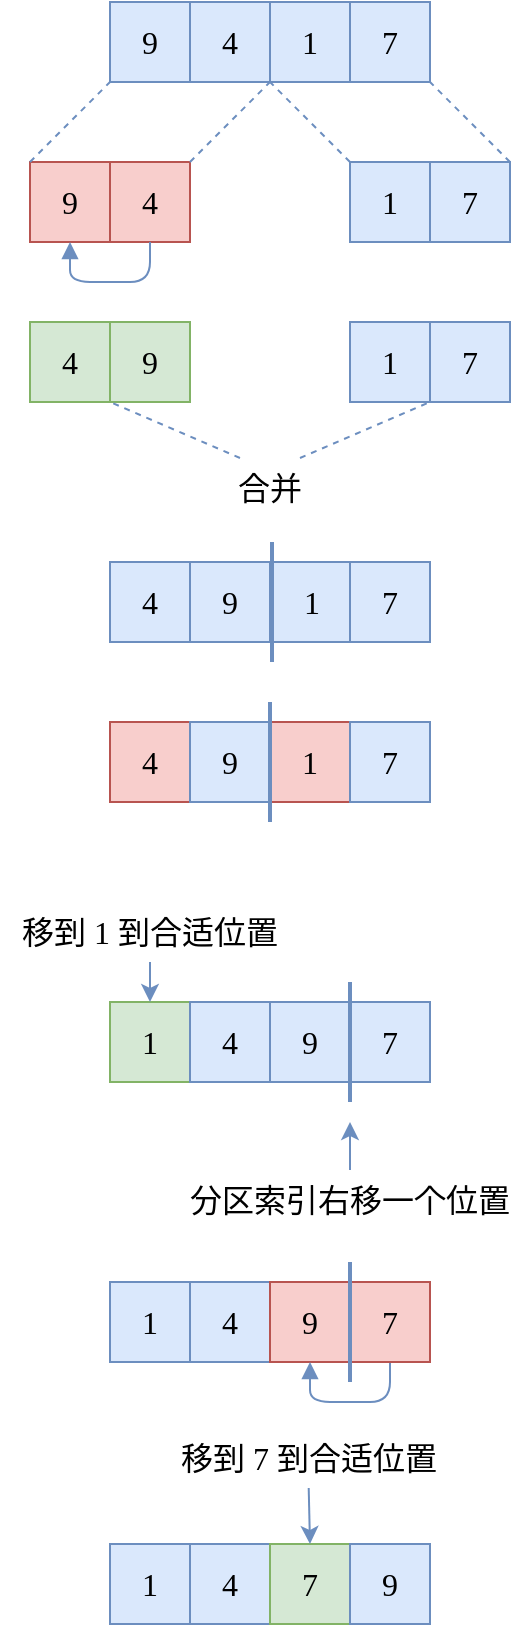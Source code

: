 <mxfile version="24.2.5" type="device">
  <diagram name="Page-1" id="LznCcgv3BS2J9Vq8wZ48">
    <mxGraphModel dx="1434" dy="835" grid="1" gridSize="10" guides="1" tooltips="1" connect="1" arrows="1" fold="1" page="1" pageScale="1" pageWidth="850" pageHeight="1100" math="0" shadow="0">
      <root>
        <mxCell id="2uTVPKC6mBXRzxm8aPr7-0" />
        <mxCell id="2uTVPKC6mBXRzxm8aPr7-1" parent="2uTVPKC6mBXRzxm8aPr7-0" />
        <mxCell id="Btw7lg7nnHDqA9ZqbLAq-6" style="edgeStyle=orthogonalEdgeStyle;rounded=1;orthogonalLoop=1;jettySize=auto;html=1;shadow=0;strokeColor=#6c8ebf;strokeWidth=1;fontFamily=Ubuntu;fontSize=14;fontStyle=0;endArrow=block;endFill=1;fillColor=#dae8fc;entryX=0.5;entryY=1;entryDx=0;entryDy=0;exitX=0.5;exitY=1;exitDx=0;exitDy=0;startArrow=block;startFill=1;" parent="2uTVPKC6mBXRzxm8aPr7-1" edge="1">
          <mxGeometry relative="1" as="geometry">
            <mxPoint x="260" y="360" as="targetPoint" />
          </mxGeometry>
        </mxCell>
        <mxCell id="VTdq1yK0WobwU7QvJU6q-4" value="9" style="rounded=0;whiteSpace=wrap;html=1;shadow=0;strokeColor=#6c8ebf;strokeWidth=1;fontFamily=Ubuntu;fontSize=16;fontStyle=0;fillColor=#dae8fc;" parent="2uTVPKC6mBXRzxm8aPr7-1" vertex="1">
          <mxGeometry x="160" y="440" width="40" height="40" as="geometry" />
        </mxCell>
        <mxCell id="VTdq1yK0WobwU7QvJU6q-5" value="4" style="rounded=0;whiteSpace=wrap;html=1;shadow=0;strokeColor=#6c8ebf;strokeWidth=1;fontFamily=Ubuntu;fontSize=16;fontStyle=0;fillColor=#dae8fc;" parent="2uTVPKC6mBXRzxm8aPr7-1" vertex="1">
          <mxGeometry x="200" y="440" width="40" height="40" as="geometry" />
        </mxCell>
        <mxCell id="VTdq1yK0WobwU7QvJU6q-6" value="1" style="rounded=0;whiteSpace=wrap;html=1;shadow=0;strokeColor=#6c8ebf;strokeWidth=1;fontFamily=Ubuntu;fontSize=16;fontStyle=0;fillColor=#dae8fc;" parent="2uTVPKC6mBXRzxm8aPr7-1" vertex="1">
          <mxGeometry x="240" y="440" width="40" height="40" as="geometry" />
        </mxCell>
        <mxCell id="VTdq1yK0WobwU7QvJU6q-7" value="7" style="rounded=0;whiteSpace=wrap;html=1;shadow=0;strokeColor=#6c8ebf;strokeWidth=1;fontFamily=Ubuntu;fontSize=16;fontStyle=0;fillColor=#dae8fc;" parent="2uTVPKC6mBXRzxm8aPr7-1" vertex="1">
          <mxGeometry x="280" y="440" width="40" height="40" as="geometry" />
        </mxCell>
        <mxCell id="xuVGkZKa3LN1IdFfRrhP-0" value="合并" style="text;html=1;align=center;verticalAlign=middle;whiteSpace=wrap;rounded=0;fontFamily=Ubuntu;fontSize=16;fontStyle=0;" parent="2uTVPKC6mBXRzxm8aPr7-1" vertex="1">
          <mxGeometry x="210" y="668" width="60" height="30" as="geometry" />
        </mxCell>
        <mxCell id="SbhB95Sku0NnO-vR-dzl-0" value="9" style="rounded=0;whiteSpace=wrap;html=1;shadow=0;strokeColor=#b85450;strokeWidth=1;fontFamily=Ubuntu;fontSize=16;fontStyle=0;fillColor=#f8cecc;" vertex="1" parent="2uTVPKC6mBXRzxm8aPr7-1">
          <mxGeometry x="120" y="520" width="40" height="40" as="geometry" />
        </mxCell>
        <mxCell id="SbhB95Sku0NnO-vR-dzl-1" value="4" style="rounded=0;whiteSpace=wrap;html=1;shadow=0;strokeColor=#b85450;strokeWidth=1;fontFamily=Ubuntu;fontSize=16;fontStyle=0;fillColor=#f8cecc;" vertex="1" parent="2uTVPKC6mBXRzxm8aPr7-1">
          <mxGeometry x="160" y="520" width="40" height="40" as="geometry" />
        </mxCell>
        <mxCell id="SbhB95Sku0NnO-vR-dzl-2" value="1" style="rounded=0;whiteSpace=wrap;html=1;shadow=0;strokeColor=#6c8ebf;strokeWidth=1;fontFamily=Ubuntu;fontSize=16;fontStyle=0;fillColor=#dae8fc;" vertex="1" parent="2uTVPKC6mBXRzxm8aPr7-1">
          <mxGeometry x="280" y="520" width="40" height="40" as="geometry" />
        </mxCell>
        <mxCell id="SbhB95Sku0NnO-vR-dzl-3" value="7" style="rounded=0;whiteSpace=wrap;html=1;shadow=0;strokeColor=#6c8ebf;strokeWidth=1;fontFamily=Ubuntu;fontSize=16;fontStyle=0;fillColor=#dae8fc;" vertex="1" parent="2uTVPKC6mBXRzxm8aPr7-1">
          <mxGeometry x="320" y="520" width="40" height="40" as="geometry" />
        </mxCell>
        <mxCell id="SbhB95Sku0NnO-vR-dzl-5" value="" style="endArrow=none;dashed=1;html=1;rounded=1;shadow=0;strokeColor=#6c8ebf;strokeWidth=1;fontFamily=Ubuntu;fontSize=14;fontStyle=0;fillColor=#dae8fc;entryX=0;entryY=1;entryDx=0;entryDy=0;exitX=0;exitY=0;exitDx=0;exitDy=0;" edge="1" parent="2uTVPKC6mBXRzxm8aPr7-1" source="SbhB95Sku0NnO-vR-dzl-0" target="VTdq1yK0WobwU7QvJU6q-4">
          <mxGeometry width="50" height="50" relative="1" as="geometry">
            <mxPoint x="400" y="570" as="sourcePoint" />
            <mxPoint x="450" y="520" as="targetPoint" />
          </mxGeometry>
        </mxCell>
        <mxCell id="SbhB95Sku0NnO-vR-dzl-6" value="" style="endArrow=none;dashed=1;html=1;rounded=1;shadow=0;strokeColor=#6c8ebf;strokeWidth=1;fontFamily=Ubuntu;fontSize=14;fontStyle=0;fillColor=#dae8fc;entryX=0;entryY=1;entryDx=0;entryDy=0;exitX=1;exitY=0;exitDx=0;exitDy=0;" edge="1" parent="2uTVPKC6mBXRzxm8aPr7-1" source="SbhB95Sku0NnO-vR-dzl-1" target="VTdq1yK0WobwU7QvJU6q-6">
          <mxGeometry width="50" height="50" relative="1" as="geometry">
            <mxPoint x="400" y="570" as="sourcePoint" />
            <mxPoint x="450" y="520" as="targetPoint" />
          </mxGeometry>
        </mxCell>
        <mxCell id="SbhB95Sku0NnO-vR-dzl-7" value="" style="endArrow=none;dashed=1;html=1;rounded=1;shadow=0;strokeColor=#6c8ebf;strokeWidth=1;fontFamily=Ubuntu;fontSize=14;fontStyle=0;fillColor=#dae8fc;entryX=0;entryY=1;entryDx=0;entryDy=0;exitX=0;exitY=0;exitDx=0;exitDy=0;" edge="1" parent="2uTVPKC6mBXRzxm8aPr7-1" source="SbhB95Sku0NnO-vR-dzl-2" target="VTdq1yK0WobwU7QvJU6q-6">
          <mxGeometry width="50" height="50" relative="1" as="geometry">
            <mxPoint x="400" y="570" as="sourcePoint" />
            <mxPoint x="450" y="520" as="targetPoint" />
          </mxGeometry>
        </mxCell>
        <mxCell id="SbhB95Sku0NnO-vR-dzl-8" value="" style="endArrow=none;dashed=1;html=1;rounded=1;shadow=0;strokeColor=#6c8ebf;strokeWidth=1;fontFamily=Ubuntu;fontSize=14;fontStyle=0;fillColor=#dae8fc;entryX=1;entryY=1;entryDx=0;entryDy=0;exitX=1;exitY=0;exitDx=0;exitDy=0;" edge="1" parent="2uTVPKC6mBXRzxm8aPr7-1" source="SbhB95Sku0NnO-vR-dzl-3" target="VTdq1yK0WobwU7QvJU6q-7">
          <mxGeometry width="50" height="50" relative="1" as="geometry">
            <mxPoint x="400" y="570" as="sourcePoint" />
            <mxPoint x="450" y="520" as="targetPoint" />
          </mxGeometry>
        </mxCell>
        <mxCell id="SbhB95Sku0NnO-vR-dzl-9" value="4" style="rounded=0;whiteSpace=wrap;html=1;shadow=0;strokeColor=#82b366;strokeWidth=1;fontFamily=Ubuntu;fontSize=16;fontStyle=0;fillColor=#d5e8d4;" vertex="1" parent="2uTVPKC6mBXRzxm8aPr7-1">
          <mxGeometry x="120" y="600" width="40" height="40" as="geometry" />
        </mxCell>
        <mxCell id="SbhB95Sku0NnO-vR-dzl-11" style="edgeStyle=orthogonalEdgeStyle;rounded=1;orthogonalLoop=1;jettySize=auto;html=1;entryX=0.5;entryY=1;entryDx=0;entryDy=0;shadow=0;strokeColor=#6c8ebf;strokeWidth=1;fontFamily=Ubuntu;fontSize=14;fontStyle=0;endArrow=block;endFill=1;fillColor=#dae8fc;exitX=0.5;exitY=1;exitDx=0;exitDy=0;" edge="1" parent="2uTVPKC6mBXRzxm8aPr7-1" source="SbhB95Sku0NnO-vR-dzl-1" target="SbhB95Sku0NnO-vR-dzl-0">
          <mxGeometry relative="1" as="geometry" />
        </mxCell>
        <mxCell id="SbhB95Sku0NnO-vR-dzl-10" value="9" style="rounded=0;whiteSpace=wrap;html=1;shadow=0;strokeColor=#82b366;strokeWidth=1;fontFamily=Ubuntu;fontSize=16;fontStyle=0;fillColor=#d5e8d4;" vertex="1" parent="2uTVPKC6mBXRzxm8aPr7-1">
          <mxGeometry x="160" y="600" width="40" height="40" as="geometry" />
        </mxCell>
        <mxCell id="SbhB95Sku0NnO-vR-dzl-12" value="1" style="rounded=0;whiteSpace=wrap;html=1;shadow=0;strokeColor=#6c8ebf;strokeWidth=1;fontFamily=Ubuntu;fontSize=16;fontStyle=0;fillColor=#dae8fc;" vertex="1" parent="2uTVPKC6mBXRzxm8aPr7-1">
          <mxGeometry x="280" y="600" width="40" height="40" as="geometry" />
        </mxCell>
        <mxCell id="SbhB95Sku0NnO-vR-dzl-13" value="7" style="rounded=0;whiteSpace=wrap;html=1;shadow=0;strokeColor=#6c8ebf;strokeWidth=1;fontFamily=Ubuntu;fontSize=16;fontStyle=0;fillColor=#dae8fc;" vertex="1" parent="2uTVPKC6mBXRzxm8aPr7-1">
          <mxGeometry x="320" y="600" width="40" height="40" as="geometry" />
        </mxCell>
        <mxCell id="SbhB95Sku0NnO-vR-dzl-14" value="4" style="rounded=0;whiteSpace=wrap;html=1;shadow=0;strokeColor=#6c8ebf;strokeWidth=1;fontFamily=Ubuntu;fontSize=16;fontStyle=0;fillColor=#dae8fc;" vertex="1" parent="2uTVPKC6mBXRzxm8aPr7-1">
          <mxGeometry x="160" y="720" width="40" height="40" as="geometry" />
        </mxCell>
        <mxCell id="SbhB95Sku0NnO-vR-dzl-16" value="9" style="rounded=0;whiteSpace=wrap;html=1;shadow=0;strokeColor=#6c8ebf;strokeWidth=1;fontFamily=Ubuntu;fontSize=16;fontStyle=0;fillColor=#dae8fc;" vertex="1" parent="2uTVPKC6mBXRzxm8aPr7-1">
          <mxGeometry x="200" y="720" width="40" height="40" as="geometry" />
        </mxCell>
        <mxCell id="SbhB95Sku0NnO-vR-dzl-17" value="1" style="rounded=0;whiteSpace=wrap;html=1;shadow=0;strokeColor=#6c8ebf;strokeWidth=1;fontFamily=Ubuntu;fontSize=16;fontStyle=0;fillColor=#dae8fc;" vertex="1" parent="2uTVPKC6mBXRzxm8aPr7-1">
          <mxGeometry x="241" y="720" width="40" height="40" as="geometry" />
        </mxCell>
        <mxCell id="SbhB95Sku0NnO-vR-dzl-18" value="7" style="rounded=0;whiteSpace=wrap;html=1;shadow=0;strokeColor=#6c8ebf;strokeWidth=1;fontFamily=Ubuntu;fontSize=16;fontStyle=0;fillColor=#dae8fc;" vertex="1" parent="2uTVPKC6mBXRzxm8aPr7-1">
          <mxGeometry x="280" y="720" width="40" height="40" as="geometry" />
        </mxCell>
        <mxCell id="SbhB95Sku0NnO-vR-dzl-25" value="4" style="rounded=0;whiteSpace=wrap;html=1;shadow=0;strokeColor=#b85450;strokeWidth=1;fontFamily=Ubuntu;fontSize=16;fontStyle=0;fillColor=#f8cecc;" vertex="1" parent="2uTVPKC6mBXRzxm8aPr7-1">
          <mxGeometry x="160" y="800" width="40" height="40" as="geometry" />
        </mxCell>
        <mxCell id="SbhB95Sku0NnO-vR-dzl-26" value="9" style="rounded=0;whiteSpace=wrap;html=1;shadow=0;strokeColor=#6c8ebf;strokeWidth=1;fontFamily=Ubuntu;fontSize=16;fontStyle=0;fillColor=#dae8fc;" vertex="1" parent="2uTVPKC6mBXRzxm8aPr7-1">
          <mxGeometry x="200" y="800" width="40" height="40" as="geometry" />
        </mxCell>
        <mxCell id="SbhB95Sku0NnO-vR-dzl-27" value="1" style="rounded=0;whiteSpace=wrap;html=1;shadow=0;strokeColor=#b85450;strokeWidth=1;fontFamily=Ubuntu;fontSize=16;fontStyle=0;fillColor=#f8cecc;" vertex="1" parent="2uTVPKC6mBXRzxm8aPr7-1">
          <mxGeometry x="240" y="800" width="40" height="40" as="geometry" />
        </mxCell>
        <mxCell id="SbhB95Sku0NnO-vR-dzl-28" value="7" style="rounded=0;whiteSpace=wrap;html=1;shadow=0;strokeColor=#6c8ebf;strokeWidth=1;fontFamily=Ubuntu;fontSize=16;fontStyle=0;fillColor=#dae8fc;" vertex="1" parent="2uTVPKC6mBXRzxm8aPr7-1">
          <mxGeometry x="280" y="800" width="40" height="40" as="geometry" />
        </mxCell>
        <mxCell id="SbhB95Sku0NnO-vR-dzl-46" value="1" style="rounded=0;whiteSpace=wrap;html=1;shadow=0;strokeColor=#6c8ebf;strokeWidth=1;fontFamily=Ubuntu;fontSize=16;fontStyle=0;fillColor=#dae8fc;" vertex="1" parent="2uTVPKC6mBXRzxm8aPr7-1">
          <mxGeometry x="160" y="1211" width="40" height="40" as="geometry" />
        </mxCell>
        <mxCell id="SbhB95Sku0NnO-vR-dzl-47" value="4" style="rounded=0;whiteSpace=wrap;html=1;shadow=0;strokeColor=#6c8ebf;strokeWidth=1;fontFamily=Ubuntu;fontSize=16;fontStyle=0;fillColor=#dae8fc;" vertex="1" parent="2uTVPKC6mBXRzxm8aPr7-1">
          <mxGeometry x="200" y="1211" width="40" height="40" as="geometry" />
        </mxCell>
        <mxCell id="SbhB95Sku0NnO-vR-dzl-48" value="7" style="rounded=0;whiteSpace=wrap;html=1;shadow=0;strokeColor=#82b366;strokeWidth=1;fontFamily=Ubuntu;fontSize=16;fontStyle=0;fillColor=#d5e8d4;" vertex="1" parent="2uTVPKC6mBXRzxm8aPr7-1">
          <mxGeometry x="240" y="1211" width="40" height="40" as="geometry" />
        </mxCell>
        <mxCell id="SbhB95Sku0NnO-vR-dzl-49" value="9" style="rounded=0;whiteSpace=wrap;html=1;shadow=0;strokeColor=#6c8ebf;strokeWidth=1;fontFamily=Ubuntu;fontSize=16;fontStyle=0;fillColor=#dae8fc;" vertex="1" parent="2uTVPKC6mBXRzxm8aPr7-1">
          <mxGeometry x="280" y="1211" width="40" height="40" as="geometry" />
        </mxCell>
        <mxCell id="SbhB95Sku0NnO-vR-dzl-54" value="" style="endArrow=none;html=1;rounded=1;shadow=0;strokeColor=#6c8ebf;strokeWidth=2;fontFamily=Ubuntu;fontSize=14;fontStyle=0;fillColor=#dae8fc;" edge="1" parent="2uTVPKC6mBXRzxm8aPr7-1">
          <mxGeometry width="50" height="50" relative="1" as="geometry">
            <mxPoint x="240" y="850" as="sourcePoint" />
            <mxPoint x="240" y="790" as="targetPoint" />
          </mxGeometry>
        </mxCell>
        <mxCell id="SbhB95Sku0NnO-vR-dzl-55" value="" style="endArrow=none;html=1;rounded=1;shadow=0;strokeColor=#6c8ebf;strokeWidth=2;fontFamily=Ubuntu;fontSize=14;fontStyle=0;fillColor=#dae8fc;" edge="1" parent="2uTVPKC6mBXRzxm8aPr7-1">
          <mxGeometry width="50" height="50" relative="1" as="geometry">
            <mxPoint x="241" y="770" as="sourcePoint" />
            <mxPoint x="241" y="710" as="targetPoint" />
          </mxGeometry>
        </mxCell>
        <mxCell id="SbhB95Sku0NnO-vR-dzl-56" value="" style="endArrow=none;dashed=1;html=1;rounded=1;shadow=0;strokeColor=#6c8ebf;strokeWidth=1;fontFamily=Ubuntu;fontSize=14;fontStyle=0;fillColor=#dae8fc;entryX=0;entryY=1;entryDx=0;entryDy=0;exitX=0.25;exitY=0;exitDx=0;exitDy=0;" edge="1" parent="2uTVPKC6mBXRzxm8aPr7-1" source="xuVGkZKa3LN1IdFfRrhP-0" target="SbhB95Sku0NnO-vR-dzl-10">
          <mxGeometry width="50" height="50" relative="1" as="geometry">
            <mxPoint x="400" y="690" as="sourcePoint" />
            <mxPoint x="450" y="640" as="targetPoint" />
          </mxGeometry>
        </mxCell>
        <mxCell id="SbhB95Sku0NnO-vR-dzl-57" value="" style="endArrow=none;dashed=1;html=1;rounded=1;shadow=0;strokeColor=#6c8ebf;strokeWidth=1;fontFamily=Ubuntu;fontSize=14;fontStyle=0;fillColor=#dae8fc;entryX=0;entryY=1;entryDx=0;entryDy=0;exitX=0.75;exitY=0;exitDx=0;exitDy=0;" edge="1" parent="2uTVPKC6mBXRzxm8aPr7-1" source="xuVGkZKa3LN1IdFfRrhP-0" target="SbhB95Sku0NnO-vR-dzl-13">
          <mxGeometry width="50" height="50" relative="1" as="geometry">
            <mxPoint x="400" y="690" as="sourcePoint" />
            <mxPoint x="450" y="640" as="targetPoint" />
          </mxGeometry>
        </mxCell>
        <mxCell id="SbhB95Sku0NnO-vR-dzl-58" value="移到 1 到合适位置" style="text;html=1;align=center;verticalAlign=middle;whiteSpace=wrap;rounded=0;fontFamily=Ubuntu;fontSize=16;fontStyle=0;" vertex="1" parent="2uTVPKC6mBXRzxm8aPr7-1">
          <mxGeometry x="105" y="890" width="150" height="30" as="geometry" />
        </mxCell>
        <mxCell id="SbhB95Sku0NnO-vR-dzl-59" value="分区索引右移一个位置" style="text;html=1;align=center;verticalAlign=middle;whiteSpace=wrap;rounded=0;fontFamily=Ubuntu;fontSize=16;fontStyle=0;" vertex="1" parent="2uTVPKC6mBXRzxm8aPr7-1">
          <mxGeometry x="198" y="1024" width="164" height="30" as="geometry" />
        </mxCell>
        <mxCell id="SbhB95Sku0NnO-vR-dzl-60" value="" style="group" vertex="1" connectable="0" parent="2uTVPKC6mBXRzxm8aPr7-1">
          <mxGeometry x="160" y="1070" width="160" height="60" as="geometry" />
        </mxCell>
        <mxCell id="SbhB95Sku0NnO-vR-dzl-35" value="1" style="rounded=0;whiteSpace=wrap;html=1;shadow=0;strokeColor=#6c8ebf;strokeWidth=1;fontFamily=Ubuntu;fontSize=16;fontStyle=0;fillColor=#dae8fc;" vertex="1" parent="SbhB95Sku0NnO-vR-dzl-60">
          <mxGeometry y="10" width="40" height="40" as="geometry" />
        </mxCell>
        <mxCell id="SbhB95Sku0NnO-vR-dzl-36" value="4" style="rounded=0;whiteSpace=wrap;html=1;shadow=0;strokeColor=#6c8ebf;strokeWidth=1;fontFamily=Ubuntu;fontSize=16;fontStyle=0;fillColor=#dae8fc;" vertex="1" parent="SbhB95Sku0NnO-vR-dzl-60">
          <mxGeometry x="40" y="10" width="40" height="40" as="geometry" />
        </mxCell>
        <mxCell id="SbhB95Sku0NnO-vR-dzl-37" value="9" style="rounded=0;whiteSpace=wrap;html=1;shadow=0;strokeColor=#b85450;strokeWidth=1;fontFamily=Ubuntu;fontSize=16;fontStyle=0;fillColor=#f8cecc;" vertex="1" parent="SbhB95Sku0NnO-vR-dzl-60">
          <mxGeometry x="80" y="10" width="40" height="40" as="geometry" />
        </mxCell>
        <mxCell id="SbhB95Sku0NnO-vR-dzl-53" style="edgeStyle=orthogonalEdgeStyle;rounded=1;orthogonalLoop=1;jettySize=auto;html=1;entryX=0.5;entryY=1;entryDx=0;entryDy=0;shadow=0;strokeColor=#6c8ebf;strokeWidth=1;fontFamily=Ubuntu;fontSize=14;fontStyle=0;endArrow=block;endFill=1;fillColor=#dae8fc;exitX=0.5;exitY=1;exitDx=0;exitDy=0;" edge="1" parent="SbhB95Sku0NnO-vR-dzl-60" source="SbhB95Sku0NnO-vR-dzl-38" target="SbhB95Sku0NnO-vR-dzl-37">
          <mxGeometry relative="1" as="geometry" />
        </mxCell>
        <mxCell id="SbhB95Sku0NnO-vR-dzl-38" value="7" style="rounded=0;whiteSpace=wrap;html=1;shadow=0;strokeColor=#b85450;strokeWidth=1;fontFamily=Ubuntu;fontSize=16;fontStyle=0;fillColor=#f8cecc;" vertex="1" parent="SbhB95Sku0NnO-vR-dzl-60">
          <mxGeometry x="120" y="10" width="40" height="40" as="geometry" />
        </mxCell>
        <mxCell id="SbhB95Sku0NnO-vR-dzl-52" value="" style="endArrow=none;html=1;rounded=1;shadow=0;strokeColor=#6c8ebf;strokeWidth=2;fontFamily=Ubuntu;fontSize=14;fontStyle=0;fillColor=#dae8fc;" edge="1" parent="SbhB95Sku0NnO-vR-dzl-60">
          <mxGeometry width="50" height="50" relative="1" as="geometry">
            <mxPoint x="120" y="60" as="sourcePoint" />
            <mxPoint x="120" as="targetPoint" />
          </mxGeometry>
        </mxCell>
        <mxCell id="SbhB95Sku0NnO-vR-dzl-61" value="移到 7 到合适位置" style="text;html=1;align=center;verticalAlign=middle;whiteSpace=wrap;rounded=0;fontFamily=Ubuntu;fontSize=16;fontStyle=0;" vertex="1" parent="2uTVPKC6mBXRzxm8aPr7-1">
          <mxGeometry x="181.5" y="1153" width="155" height="30" as="geometry" />
        </mxCell>
        <mxCell id="SbhB95Sku0NnO-vR-dzl-62" value="" style="group" vertex="1" connectable="0" parent="2uTVPKC6mBXRzxm8aPr7-1">
          <mxGeometry x="160" y="930" width="160" height="60" as="geometry" />
        </mxCell>
        <mxCell id="SbhB95Sku0NnO-vR-dzl-30" value="1" style="rounded=0;whiteSpace=wrap;html=1;shadow=0;strokeColor=#82b366;strokeWidth=1;fontFamily=Ubuntu;fontSize=16;fontStyle=0;fillColor=#d5e8d4;" vertex="1" parent="SbhB95Sku0NnO-vR-dzl-62">
          <mxGeometry y="10" width="40" height="40" as="geometry" />
        </mxCell>
        <mxCell id="SbhB95Sku0NnO-vR-dzl-31" value="4" style="rounded=0;whiteSpace=wrap;html=1;shadow=0;strokeColor=#6c8ebf;strokeWidth=1;fontFamily=Ubuntu;fontSize=16;fontStyle=0;fillColor=#dae8fc;" vertex="1" parent="SbhB95Sku0NnO-vR-dzl-62">
          <mxGeometry x="40" y="10" width="40" height="40" as="geometry" />
        </mxCell>
        <mxCell id="SbhB95Sku0NnO-vR-dzl-33" value="9" style="rounded=0;whiteSpace=wrap;html=1;shadow=0;strokeColor=#6c8ebf;strokeWidth=1;fontFamily=Ubuntu;fontSize=16;fontStyle=0;fillColor=#dae8fc;" vertex="1" parent="SbhB95Sku0NnO-vR-dzl-62">
          <mxGeometry x="80" y="10" width="40" height="40" as="geometry" />
        </mxCell>
        <mxCell id="SbhB95Sku0NnO-vR-dzl-34" value="7" style="rounded=0;whiteSpace=wrap;html=1;shadow=0;strokeColor=#6c8ebf;strokeWidth=1;fontFamily=Ubuntu;fontSize=16;fontStyle=0;fillColor=#dae8fc;" vertex="1" parent="SbhB95Sku0NnO-vR-dzl-62">
          <mxGeometry x="120" y="10" width="40" height="40" as="geometry" />
        </mxCell>
        <mxCell id="SbhB95Sku0NnO-vR-dzl-50" value="" style="endArrow=none;html=1;rounded=1;shadow=0;strokeColor=#6c8ebf;strokeWidth=2;fontFamily=Ubuntu;fontSize=14;fontStyle=0;fillColor=#dae8fc;" edge="1" parent="SbhB95Sku0NnO-vR-dzl-62">
          <mxGeometry width="50" height="50" relative="1" as="geometry">
            <mxPoint x="120" y="60" as="sourcePoint" />
            <mxPoint x="120" as="targetPoint" />
          </mxGeometry>
        </mxCell>
        <mxCell id="SbhB95Sku0NnO-vR-dzl-63" value="" style="endArrow=classic;html=1;rounded=1;shadow=0;strokeColor=#6c8ebf;strokeWidth=1;fontFamily=Ubuntu;fontSize=14;fontStyle=0;fillColor=#dae8fc;entryX=0.5;entryY=0;entryDx=0;entryDy=0;" edge="1" parent="2uTVPKC6mBXRzxm8aPr7-1" source="SbhB95Sku0NnO-vR-dzl-58" target="SbhB95Sku0NnO-vR-dzl-30">
          <mxGeometry width="50" height="50" relative="1" as="geometry">
            <mxPoint x="400" y="710" as="sourcePoint" />
            <mxPoint x="450" y="660" as="targetPoint" />
          </mxGeometry>
        </mxCell>
        <mxCell id="SbhB95Sku0NnO-vR-dzl-64" value="" style="endArrow=classic;html=1;rounded=1;shadow=0;strokeColor=#6c8ebf;strokeWidth=1;fontFamily=Ubuntu;fontSize=14;fontStyle=0;fillColor=#dae8fc;exitX=0.5;exitY=0;exitDx=0;exitDy=0;" edge="1" parent="2uTVPKC6mBXRzxm8aPr7-1" source="SbhB95Sku0NnO-vR-dzl-59">
          <mxGeometry width="50" height="50" relative="1" as="geometry">
            <mxPoint x="400" y="930" as="sourcePoint" />
            <mxPoint x="280" y="1000" as="targetPoint" />
          </mxGeometry>
        </mxCell>
        <mxCell id="SbhB95Sku0NnO-vR-dzl-65" value="" style="endArrow=classic;html=1;rounded=1;shadow=0;strokeColor=#6c8ebf;strokeWidth=1;fontFamily=Ubuntu;fontSize=14;fontStyle=0;fillColor=#dae8fc;entryX=0.5;entryY=0;entryDx=0;entryDy=0;" edge="1" parent="2uTVPKC6mBXRzxm8aPr7-1" source="SbhB95Sku0NnO-vR-dzl-61" target="SbhB95Sku0NnO-vR-dzl-48">
          <mxGeometry width="50" height="50" relative="1" as="geometry">
            <mxPoint x="252" y="1210" as="sourcePoint" />
            <mxPoint x="450" y="990" as="targetPoint" />
          </mxGeometry>
        </mxCell>
      </root>
    </mxGraphModel>
  </diagram>
</mxfile>
